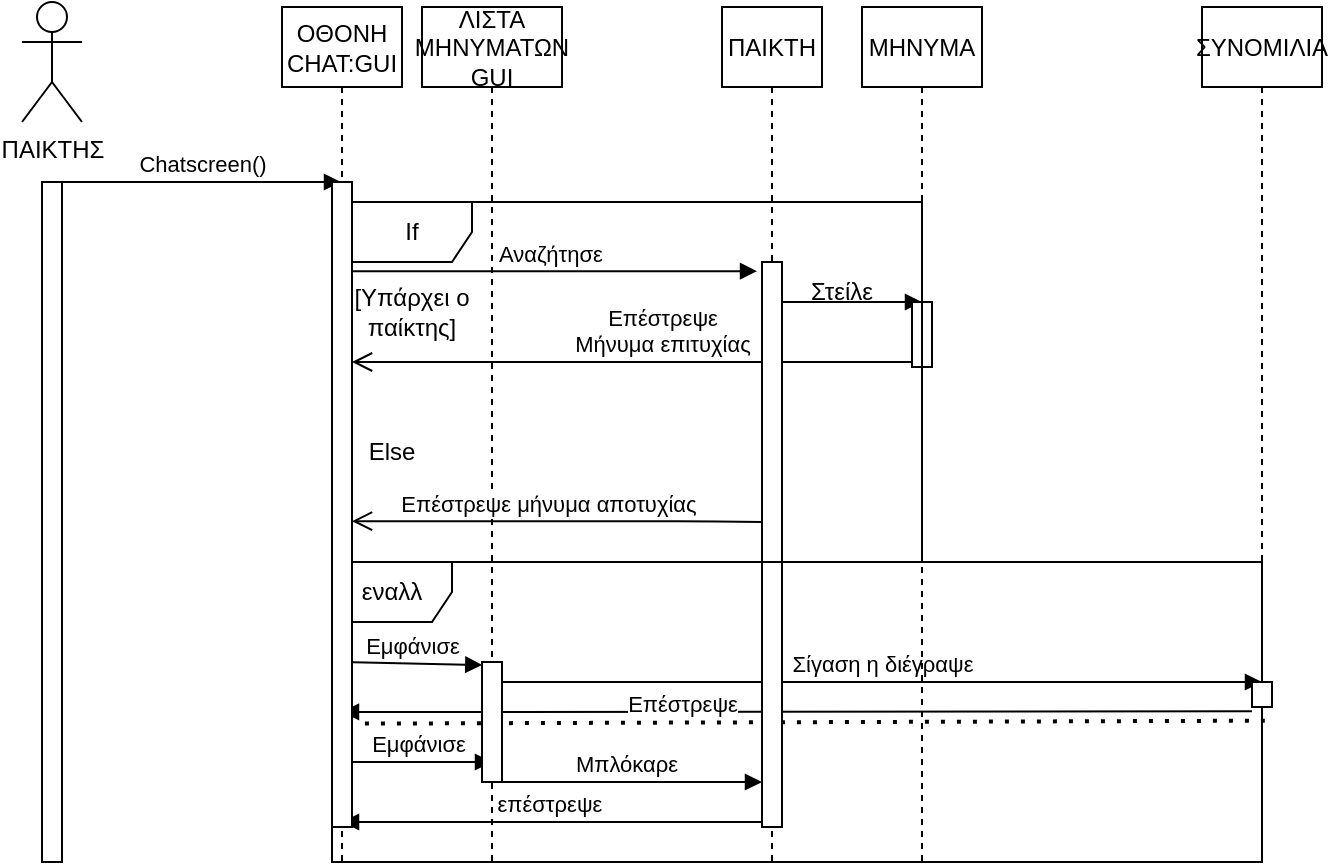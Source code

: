 <mxfile version="18.1.1" type="device"><diagram id="kgpKYQtTHZ0yAKxKKP6v" name="Page-1"><mxGraphModel dx="1128" dy="597" grid="1" gridSize="10" guides="1" tooltips="1" connect="1" arrows="1" fold="1" page="1" pageScale="1" pageWidth="850" pageHeight="1100" math="0" shadow="0"><root><mxCell id="0"/><mxCell id="1" parent="0"/><mxCell id="akBIYRWH0a7v3PYR2JDJ-10" value="εναλλ" style="shape=umlFrame;whiteSpace=wrap;html=1;" parent="1" vertex="1"><mxGeometry x="165" y="740" width="465" height="150" as="geometry"/></mxCell><mxCell id="akBIYRWH0a7v3PYR2JDJ-16" value="Αναζήτησε" style="html=1;verticalAlign=bottom;endArrow=block;entryX=0.438;entryY=0.313;entryDx=0;entryDy=0;entryPerimeter=0;" parent="1" edge="1"><mxGeometry width="80" relative="1" as="geometry"><mxPoint x="169.667" y="594.59" as="sourcePoint"/><mxPoint x="377.52" y="594.59" as="targetPoint"/></mxGeometry></mxCell><mxCell id="akBIYRWH0a7v3PYR2JDJ-19" value="ΠΑΙΚΤΗΣ" style="shape=umlActor;verticalLabelPosition=bottom;verticalAlign=top;html=1;" parent="1" vertex="1"><mxGeometry x="10" y="460" width="30" height="60" as="geometry"/></mxCell><mxCell id="akBIYRWH0a7v3PYR2JDJ-20" value="" style="html=1;points=[];perimeter=orthogonalPerimeter;" parent="1" vertex="1"><mxGeometry x="20" y="550" width="10" height="340" as="geometry"/></mxCell><mxCell id="akBIYRWH0a7v3PYR2JDJ-21" value="Chatscreen()" style="html=1;verticalAlign=bottom;endArrow=block;" parent="1" edge="1"><mxGeometry width="80" relative="1" as="geometry"><mxPoint x="30" y="550" as="sourcePoint"/><mxPoint x="169.5" y="550" as="targetPoint"/></mxGeometry></mxCell><mxCell id="akBIYRWH0a7v3PYR2JDJ-25" value="[Υπάρχει ο παίκτης]" style="text;html=1;strokeColor=none;fillColor=none;align=center;verticalAlign=middle;whiteSpace=wrap;" parent="1" vertex="1"><mxGeometry x="175" y="600" width="60" height="30" as="geometry"/></mxCell><mxCell id="akBIYRWH0a7v3PYR2JDJ-26" value="Else" style="text;html=1;strokeColor=none;fillColor=none;align=center;verticalAlign=middle;whiteSpace=wrap;" parent="1" vertex="1"><mxGeometry x="165" y="670" width="60" height="30" as="geometry"/></mxCell><mxCell id="akBIYRWH0a7v3PYR2JDJ-29" value="Στείλε" style="text;html=1;strokeColor=none;fillColor=none;align=center;verticalAlign=middle;whiteSpace=wrap;" parent="1" vertex="1"><mxGeometry x="390" y="590" width="60" height="30" as="geometry"/></mxCell><mxCell id="akBIYRWH0a7v3PYR2JDJ-30" value="Επέστρεψε &lt;br&gt;Μήνυμα επιτυχίας" style="html=1;verticalAlign=bottom;endArrow=open;endSize=8;" parent="1" edge="1"><mxGeometry x="-0.088" relative="1" as="geometry"><mxPoint x="460" y="640" as="sourcePoint"/><mxPoint x="175" y="640" as="targetPoint"/><Array as="points"><mxPoint x="425" y="640"/></Array><mxPoint as="offset"/></mxGeometry></mxCell><mxCell id="akBIYRWH0a7v3PYR2JDJ-35" value="" style="endArrow=none;dashed=1;html=1;dashPattern=1 3;strokeWidth=2;exitX=0.001;exitY=0.539;exitDx=0;exitDy=0;exitPerimeter=0;entryX=1.003;entryY=0.529;entryDx=0;entryDy=0;entryPerimeter=0;" parent="1" source="akBIYRWH0a7v3PYR2JDJ-10" target="akBIYRWH0a7v3PYR2JDJ-10" edge="1"><mxGeometry width="50" height="50" relative="1" as="geometry"><mxPoint x="30.0" y="820" as="sourcePoint"/><mxPoint x="620" y="810" as="targetPoint"/></mxGeometry></mxCell><mxCell id="akBIYRWH0a7v3PYR2JDJ-38" value="Εμφάνισε" style="html=1;verticalAlign=bottom;endArrow=block;entryX=0.015;entryY=0.025;entryDx=0;entryDy=0;entryPerimeter=0;" parent="1" target="MGGQN5u9GWQKIhfoCMee-10" edge="1"><mxGeometry width="80" relative="1" as="geometry"><mxPoint x="170" y="790" as="sourcePoint"/><mxPoint x="249.5" y="790" as="targetPoint"/><mxPoint as="offset"/></mxGeometry></mxCell><mxCell id="akBIYRWH0a7v3PYR2JDJ-39" value="Σίγαση η διέγραψε" style="html=1;verticalAlign=bottom;endArrow=block;" parent="1" edge="1"><mxGeometry width="80" relative="1" as="geometry"><mxPoint x="249.667" y="800" as="sourcePoint"/><mxPoint x="630" y="800" as="targetPoint"/><mxPoint as="offset"/></mxGeometry></mxCell><mxCell id="akBIYRWH0a7v3PYR2JDJ-41" value="Επέστρεψε" style="html=1;verticalAlign=bottom;endArrow=block;" parent="1" edge="1"><mxGeometry x="0.253" y="5" width="80" relative="1" as="geometry"><mxPoint x="625" y="814.66" as="sourcePoint"/><mxPoint x="170" y="815" as="targetPoint"/><mxPoint as="offset"/></mxGeometry></mxCell><mxCell id="akBIYRWH0a7v3PYR2JDJ-42" value="Εμφάνισε" style="html=1;verticalAlign=bottom;endArrow=block;" parent="1" edge="1"><mxGeometry width="80" relative="1" as="geometry"><mxPoint x="170" y="840" as="sourcePoint"/><mxPoint x="245" y="840" as="targetPoint"/><mxPoint as="offset"/></mxGeometry></mxCell><mxCell id="akBIYRWH0a7v3PYR2JDJ-43" value="επέστρεψε&amp;nbsp;" style="html=1;verticalAlign=bottom;endArrow=block;" parent="1" edge="1"><mxGeometry width="80" relative="1" as="geometry"><mxPoint x="380" y="870" as="sourcePoint"/><mxPoint x="170" y="870" as="targetPoint"/><mxPoint as="offset"/></mxGeometry></mxCell><mxCell id="akBIYRWH0a7v3PYR2JDJ-44" value="" style="html=1;verticalAlign=bottom;endArrow=block;" parent="1" edge="1"><mxGeometry width="80" relative="1" as="geometry"><mxPoint x="380.5" y="610" as="sourcePoint"/><mxPoint x="460" y="610" as="targetPoint"/></mxGeometry></mxCell><mxCell id="akBIYRWH0a7v3PYR2JDJ-46" value="Μπλόκαρε" style="html=1;verticalAlign=bottom;endArrow=block;" parent="1" edge="1"><mxGeometry width="80" relative="1" as="geometry"><mxPoint x="244.81" y="850" as="sourcePoint"/><mxPoint x="380" y="850" as="targetPoint"/><mxPoint as="offset"/></mxGeometry></mxCell><mxCell id="MGGQN5u9GWQKIhfoCMee-1" value="OΘΟΝΗ CHAT:GUI" style="shape=umlLifeline;perimeter=lifelinePerimeter;whiteSpace=wrap;html=1;container=1;collapsible=0;recursiveResize=0;outlineConnect=0;" parent="1" vertex="1"><mxGeometry x="140" y="462.5" width="60" height="427.5" as="geometry"/></mxCell><mxCell id="akBIYRWH0a7v3PYR2JDJ-17" value="" style="html=1;points=[];perimeter=orthogonalPerimeter;" parent="MGGQN5u9GWQKIhfoCMee-1" vertex="1"><mxGeometry x="25" y="87.5" width="10" height="322.5" as="geometry"/></mxCell><mxCell id="MGGQN5u9GWQKIhfoCMee-9" value="ΛΙΣΤΑ ΜΗΝΥΜΑΤΩΝ GUI" style="shape=umlLifeline;perimeter=lifelinePerimeter;whiteSpace=wrap;html=1;container=1;collapsible=0;recursiveResize=0;outlineConnect=0;" parent="1" vertex="1"><mxGeometry x="210" y="462.5" width="70" height="427.5" as="geometry"/></mxCell><mxCell id="MGGQN5u9GWQKIhfoCMee-10" value="" style="html=1;points=[];perimeter=orthogonalPerimeter;" parent="1" vertex="1"><mxGeometry x="240" y="790" width="10" height="60" as="geometry"/></mxCell><mxCell id="MGGQN5u9GWQKIhfoCMee-11" value="ΠΑΙΚΤΗ" style="shape=umlLifeline;perimeter=lifelinePerimeter;whiteSpace=wrap;html=1;container=1;collapsible=0;recursiveResize=0;outlineConnect=0;" parent="1" vertex="1"><mxGeometry x="360" y="462.5" width="50" height="427.5" as="geometry"/></mxCell><mxCell id="akBIYRWH0a7v3PYR2JDJ-48" value="" style="html=1;points=[];perimeter=orthogonalPerimeter;" parent="MGGQN5u9GWQKIhfoCMee-11" vertex="1"><mxGeometry x="20" y="127.5" width="10" height="282.5" as="geometry"/></mxCell><mxCell id="MGGQN5u9GWQKIhfoCMee-12" value="ΜΗΝΥΜΑ" style="shape=umlLifeline;perimeter=lifelinePerimeter;whiteSpace=wrap;html=1;container=1;collapsible=0;recursiveResize=0;outlineConnect=0;" parent="1" vertex="1"><mxGeometry x="430" y="462.5" width="60" height="427.5" as="geometry"/></mxCell><mxCell id="MGGQN5u9GWQKIhfoCMee-13" value="" style="html=1;points=[];perimeter=orthogonalPerimeter;" parent="MGGQN5u9GWQKIhfoCMee-12" vertex="1"><mxGeometry x="25" y="147.5" width="10" height="32.5" as="geometry"/></mxCell><mxCell id="qZIfyjjgHQTpwE_SxO5i-1" value="" style="html=1;points=[];perimeter=orthogonalPerimeter;" vertex="1" parent="MGGQN5u9GWQKIhfoCMee-12"><mxGeometry x="25" y="147.5" width="10" height="32.5" as="geometry"/></mxCell><mxCell id="MGGQN5u9GWQKIhfoCMee-23" value="Επέστρεψε μήνυμα αποτυχίας" style="html=1;verticalAlign=bottom;endArrow=open;endSize=8;" parent="1" edge="1"><mxGeometry x="0.048" relative="1" as="geometry"><mxPoint x="380" y="720" as="sourcePoint"/><mxPoint x="175.0" y="719.58" as="targetPoint"/><Array as="points"><mxPoint x="347.5" y="719.58"/></Array><mxPoint as="offset"/></mxGeometry></mxCell><mxCell id="MGGQN5u9GWQKIhfoCMee-26" value="If" style="shape=umlFrame;whiteSpace=wrap;html=1;" parent="1" vertex="1"><mxGeometry x="175" y="560" width="285" height="180" as="geometry"/></mxCell><mxCell id="MGGQN5u9GWQKIhfoCMee-29" value="ΣΥΝΟΜΙΛΙΑ" style="shape=umlLifeline;perimeter=lifelinePerimeter;whiteSpace=wrap;html=1;container=1;collapsible=0;recursiveResize=0;outlineConnect=0;" parent="1" vertex="1"><mxGeometry x="600" y="462.5" width="60" height="427.5" as="geometry"/></mxCell><mxCell id="MGGQN5u9GWQKIhfoCMee-8" value="" style="html=1;points=[];perimeter=orthogonalPerimeter;" parent="MGGQN5u9GWQKIhfoCMee-29" vertex="1"><mxGeometry x="25" y="337.5" width="10" height="12.5" as="geometry"/></mxCell></root></mxGraphModel></diagram></mxfile>